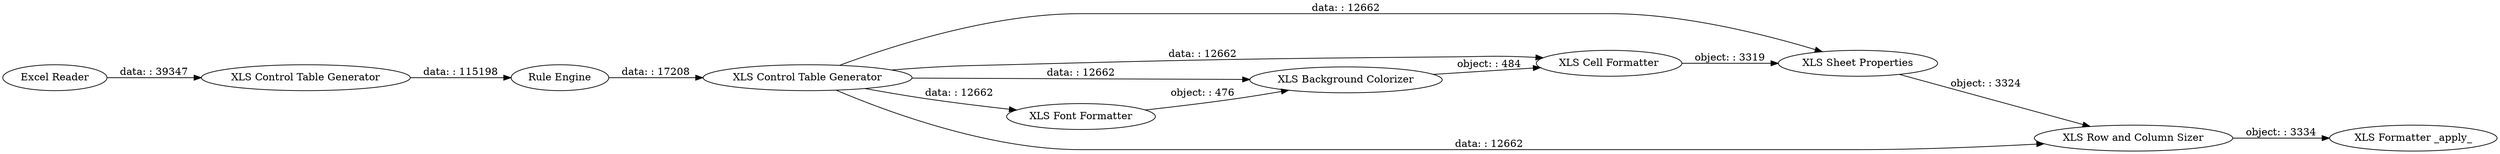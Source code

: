 digraph {
	"1336181827980282791_2" [label="XLS Control Table Generator"]
	"1336181827980282791_5" [label="XLS Font Formatter"]
	"1336181827980282791_3" [label="Rule Engine"]
	"1336181827980282791_4" [label="XLS Control Table Generator"]
	"1336181827980282791_7" [label="XLS Cell Formatter"]
	"1336181827980282791_6" [label="XLS Background Colorizer"]
	"1336181827980282791_10" [label="XLS Formatter _apply_"]
	"1336181827980282791_8" [label="XLS Sheet Properties"]
	"1336181827980282791_9" [label="XLS Row and Column Sizer"]
	"1336181827980282791_1" [label="Excel Reader"]
	"1336181827980282791_1" -> "1336181827980282791_2" [label="data: : 39347"]
	"1336181827980282791_4" -> "1336181827980282791_7" [label="data: : 12662"]
	"1336181827980282791_3" -> "1336181827980282791_4" [label="data: : 17208"]
	"1336181827980282791_4" -> "1336181827980282791_5" [label="data: : 12662"]
	"1336181827980282791_4" -> "1336181827980282791_6" [label="data: : 12662"]
	"1336181827980282791_2" -> "1336181827980282791_3" [label="data: : 115198"]
	"1336181827980282791_4" -> "1336181827980282791_8" [label="data: : 12662"]
	"1336181827980282791_4" -> "1336181827980282791_9" [label="data: : 12662"]
	"1336181827980282791_5" -> "1336181827980282791_6" [label="object: : 476"]
	"1336181827980282791_8" -> "1336181827980282791_9" [label="object: : 3324"]
	"1336181827980282791_6" -> "1336181827980282791_7" [label="object: : 484"]
	"1336181827980282791_7" -> "1336181827980282791_8" [label="object: : 3319"]
	"1336181827980282791_9" -> "1336181827980282791_10" [label="object: : 3334"]
	rankdir=LR
}
